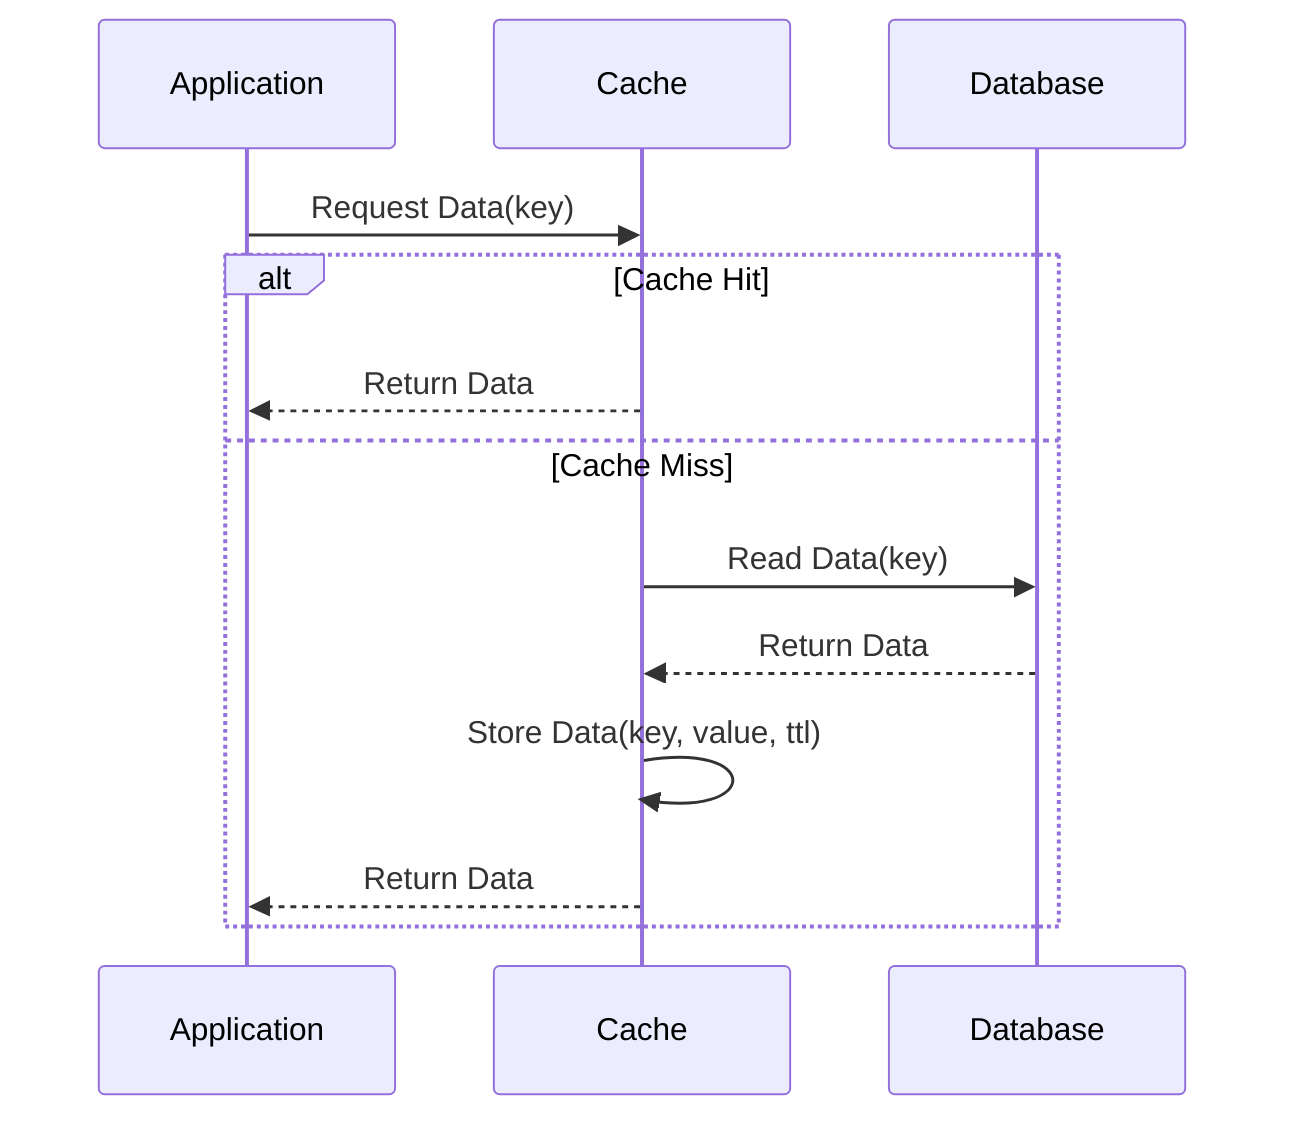 sequenceDiagram
    participant App as Application
    participant Cache
    participant DB as Database

    App->>Cache: Request Data(key)
    alt Cache Hit
        Cache-->>App: Return Data
    else Cache Miss
        Cache->>DB: Read Data(key) # Cache triggers load
        DB-->>Cache: Return Data
        Cache->>Cache: Store Data(key, value, ttl)
        Cache-->>App: Return Data
    end